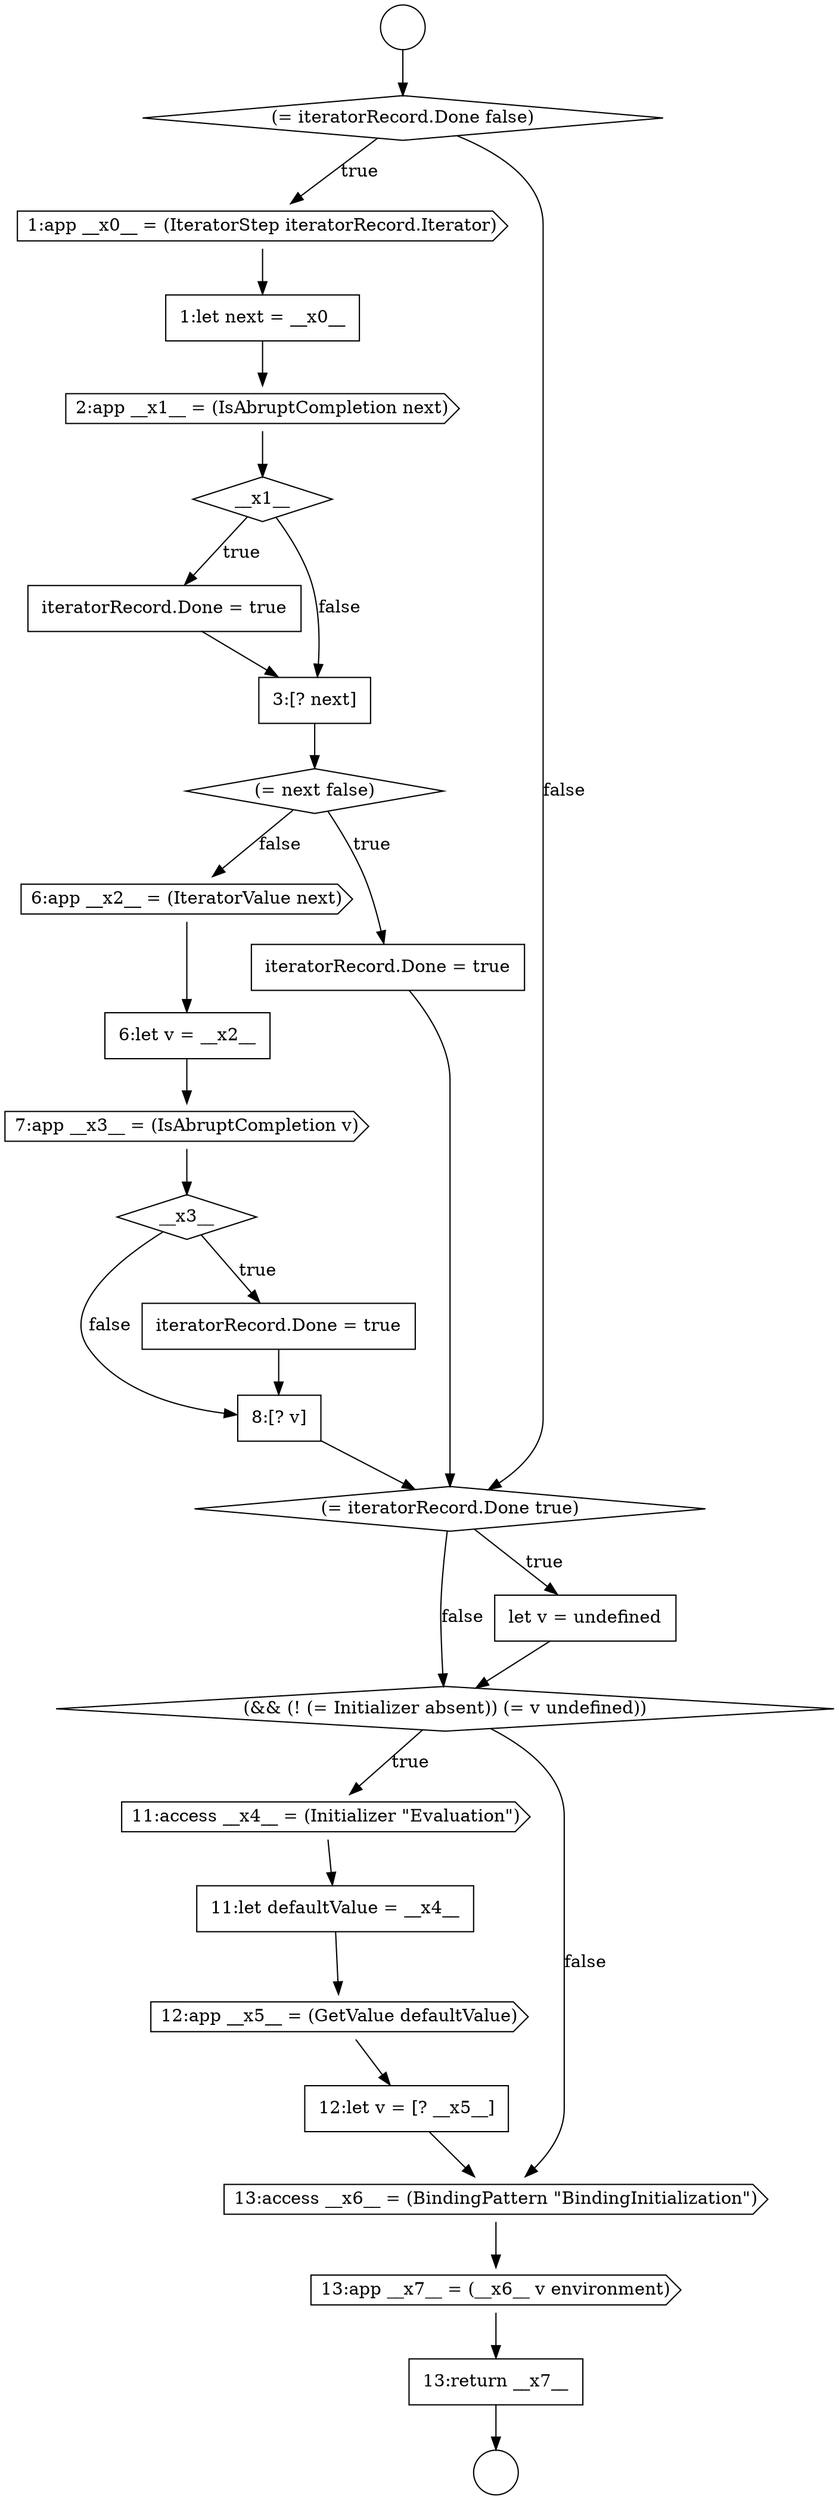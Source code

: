 digraph {
  node6063 [shape=none, margin=0, label=<<font color="black">
    <table border="0" cellborder="1" cellspacing="0" cellpadding="10">
      <tr><td align="left">1:let next = __x0__</td></tr>
    </table>
  </font>> color="black" fillcolor="white" style=filled]
  node6078 [shape=diamond, label=<<font color="black">(&amp;&amp; (! (= Initializer absent)) (= v undefined))</font>> color="black" fillcolor="white" style=filled]
  node6066 [shape=none, margin=0, label=<<font color="black">
    <table border="0" cellborder="1" cellspacing="0" cellpadding="10">
      <tr><td align="left">iteratorRecord.Done = true</td></tr>
    </table>
  </font>> color="black" fillcolor="white" style=filled]
  node6071 [shape=none, margin=0, label=<<font color="black">
    <table border="0" cellborder="1" cellspacing="0" cellpadding="10">
      <tr><td align="left">6:let v = __x2__</td></tr>
    </table>
  </font>> color="black" fillcolor="white" style=filled]
  node6081 [shape=cds, label=<<font color="black">12:app __x5__ = (GetValue defaultValue)</font>> color="black" fillcolor="white" style=filled]
  node6064 [shape=cds, label=<<font color="black">2:app __x1__ = (IsAbruptCompletion next)</font>> color="black" fillcolor="white" style=filled]
  node6079 [shape=cds, label=<<font color="black">11:access __x4__ = (Initializer &quot;Evaluation&quot;)</font>> color="black" fillcolor="white" style=filled]
  node6060 [shape=circle label=" " color="black" fillcolor="white" style=filled]
  node6075 [shape=none, margin=0, label=<<font color="black">
    <table border="0" cellborder="1" cellspacing="0" cellpadding="10">
      <tr><td align="left">8:[? v]</td></tr>
    </table>
  </font>> color="black" fillcolor="white" style=filled]
  node6065 [shape=diamond, label=<<font color="black">__x1__</font>> color="black" fillcolor="white" style=filled]
  node6070 [shape=cds, label=<<font color="black">6:app __x2__ = (IteratorValue next)</font>> color="black" fillcolor="white" style=filled]
  node6084 [shape=cds, label=<<font color="black">13:app __x7__ = (__x6__ v environment)</font>> color="black" fillcolor="white" style=filled]
  node6080 [shape=none, margin=0, label=<<font color="black">
    <table border="0" cellborder="1" cellspacing="0" cellpadding="10">
      <tr><td align="left">11:let defaultValue = __x4__</td></tr>
    </table>
  </font>> color="black" fillcolor="white" style=filled]
  node6069 [shape=none, margin=0, label=<<font color="black">
    <table border="0" cellborder="1" cellspacing="0" cellpadding="10">
      <tr><td align="left">iteratorRecord.Done = true</td></tr>
    </table>
  </font>> color="black" fillcolor="white" style=filled]
  node6073 [shape=diamond, label=<<font color="black">__x3__</font>> color="black" fillcolor="white" style=filled]
  node6068 [shape=diamond, label=<<font color="black">(= next false)</font>> color="black" fillcolor="white" style=filled]
  node6077 [shape=none, margin=0, label=<<font color="black">
    <table border="0" cellborder="1" cellspacing="0" cellpadding="10">
      <tr><td align="left">let v = undefined</td></tr>
    </table>
  </font>> color="black" fillcolor="white" style=filled]
  node6062 [shape=cds, label=<<font color="black">1:app __x0__ = (IteratorStep iteratorRecord.Iterator)</font>> color="black" fillcolor="white" style=filled]
  node6082 [shape=none, margin=0, label=<<font color="black">
    <table border="0" cellborder="1" cellspacing="0" cellpadding="10">
      <tr><td align="left">12:let v = [? __x5__]</td></tr>
    </table>
  </font>> color="black" fillcolor="white" style=filled]
  node6085 [shape=none, margin=0, label=<<font color="black">
    <table border="0" cellborder="1" cellspacing="0" cellpadding="10">
      <tr><td align="left">13:return __x7__</td></tr>
    </table>
  </font>> color="black" fillcolor="white" style=filled]
  node6074 [shape=none, margin=0, label=<<font color="black">
    <table border="0" cellborder="1" cellspacing="0" cellpadding="10">
      <tr><td align="left">iteratorRecord.Done = true</td></tr>
    </table>
  </font>> color="black" fillcolor="white" style=filled]
  node6061 [shape=diamond, label=<<font color="black">(= iteratorRecord.Done false)</font>> color="black" fillcolor="white" style=filled]
  node6059 [shape=circle label=" " color="black" fillcolor="white" style=filled]
  node6083 [shape=cds, label=<<font color="black">13:access __x6__ = (BindingPattern &quot;BindingInitialization&quot;)</font>> color="black" fillcolor="white" style=filled]
  node6076 [shape=diamond, label=<<font color="black">(= iteratorRecord.Done true)</font>> color="black" fillcolor="white" style=filled]
  node6072 [shape=cds, label=<<font color="black">7:app __x3__ = (IsAbruptCompletion v)</font>> color="black" fillcolor="white" style=filled]
  node6067 [shape=none, margin=0, label=<<font color="black">
    <table border="0" cellborder="1" cellspacing="0" cellpadding="10">
      <tr><td align="left">3:[? next]</td></tr>
    </table>
  </font>> color="black" fillcolor="white" style=filled]
  node6079 -> node6080 [ color="black"]
  node6077 -> node6078 [ color="black"]
  node6072 -> node6073 [ color="black"]
  node6069 -> node6076 [ color="black"]
  node6075 -> node6076 [ color="black"]
  node6064 -> node6065 [ color="black"]
  node6073 -> node6074 [label=<<font color="black">true</font>> color="black"]
  node6073 -> node6075 [label=<<font color="black">false</font>> color="black"]
  node6068 -> node6069 [label=<<font color="black">true</font>> color="black"]
  node6068 -> node6070 [label=<<font color="black">false</font>> color="black"]
  node6082 -> node6083 [ color="black"]
  node6074 -> node6075 [ color="black"]
  node6085 -> node6060 [ color="black"]
  node6062 -> node6063 [ color="black"]
  node6067 -> node6068 [ color="black"]
  node6070 -> node6071 [ color="black"]
  node6083 -> node6084 [ color="black"]
  node6066 -> node6067 [ color="black"]
  node6063 -> node6064 [ color="black"]
  node6061 -> node6062 [label=<<font color="black">true</font>> color="black"]
  node6061 -> node6076 [label=<<font color="black">false</font>> color="black"]
  node6076 -> node6077 [label=<<font color="black">true</font>> color="black"]
  node6076 -> node6078 [label=<<font color="black">false</font>> color="black"]
  node6084 -> node6085 [ color="black"]
  node6059 -> node6061 [ color="black"]
  node6071 -> node6072 [ color="black"]
  node6081 -> node6082 [ color="black"]
  node6065 -> node6066 [label=<<font color="black">true</font>> color="black"]
  node6065 -> node6067 [label=<<font color="black">false</font>> color="black"]
  node6080 -> node6081 [ color="black"]
  node6078 -> node6079 [label=<<font color="black">true</font>> color="black"]
  node6078 -> node6083 [label=<<font color="black">false</font>> color="black"]
}
